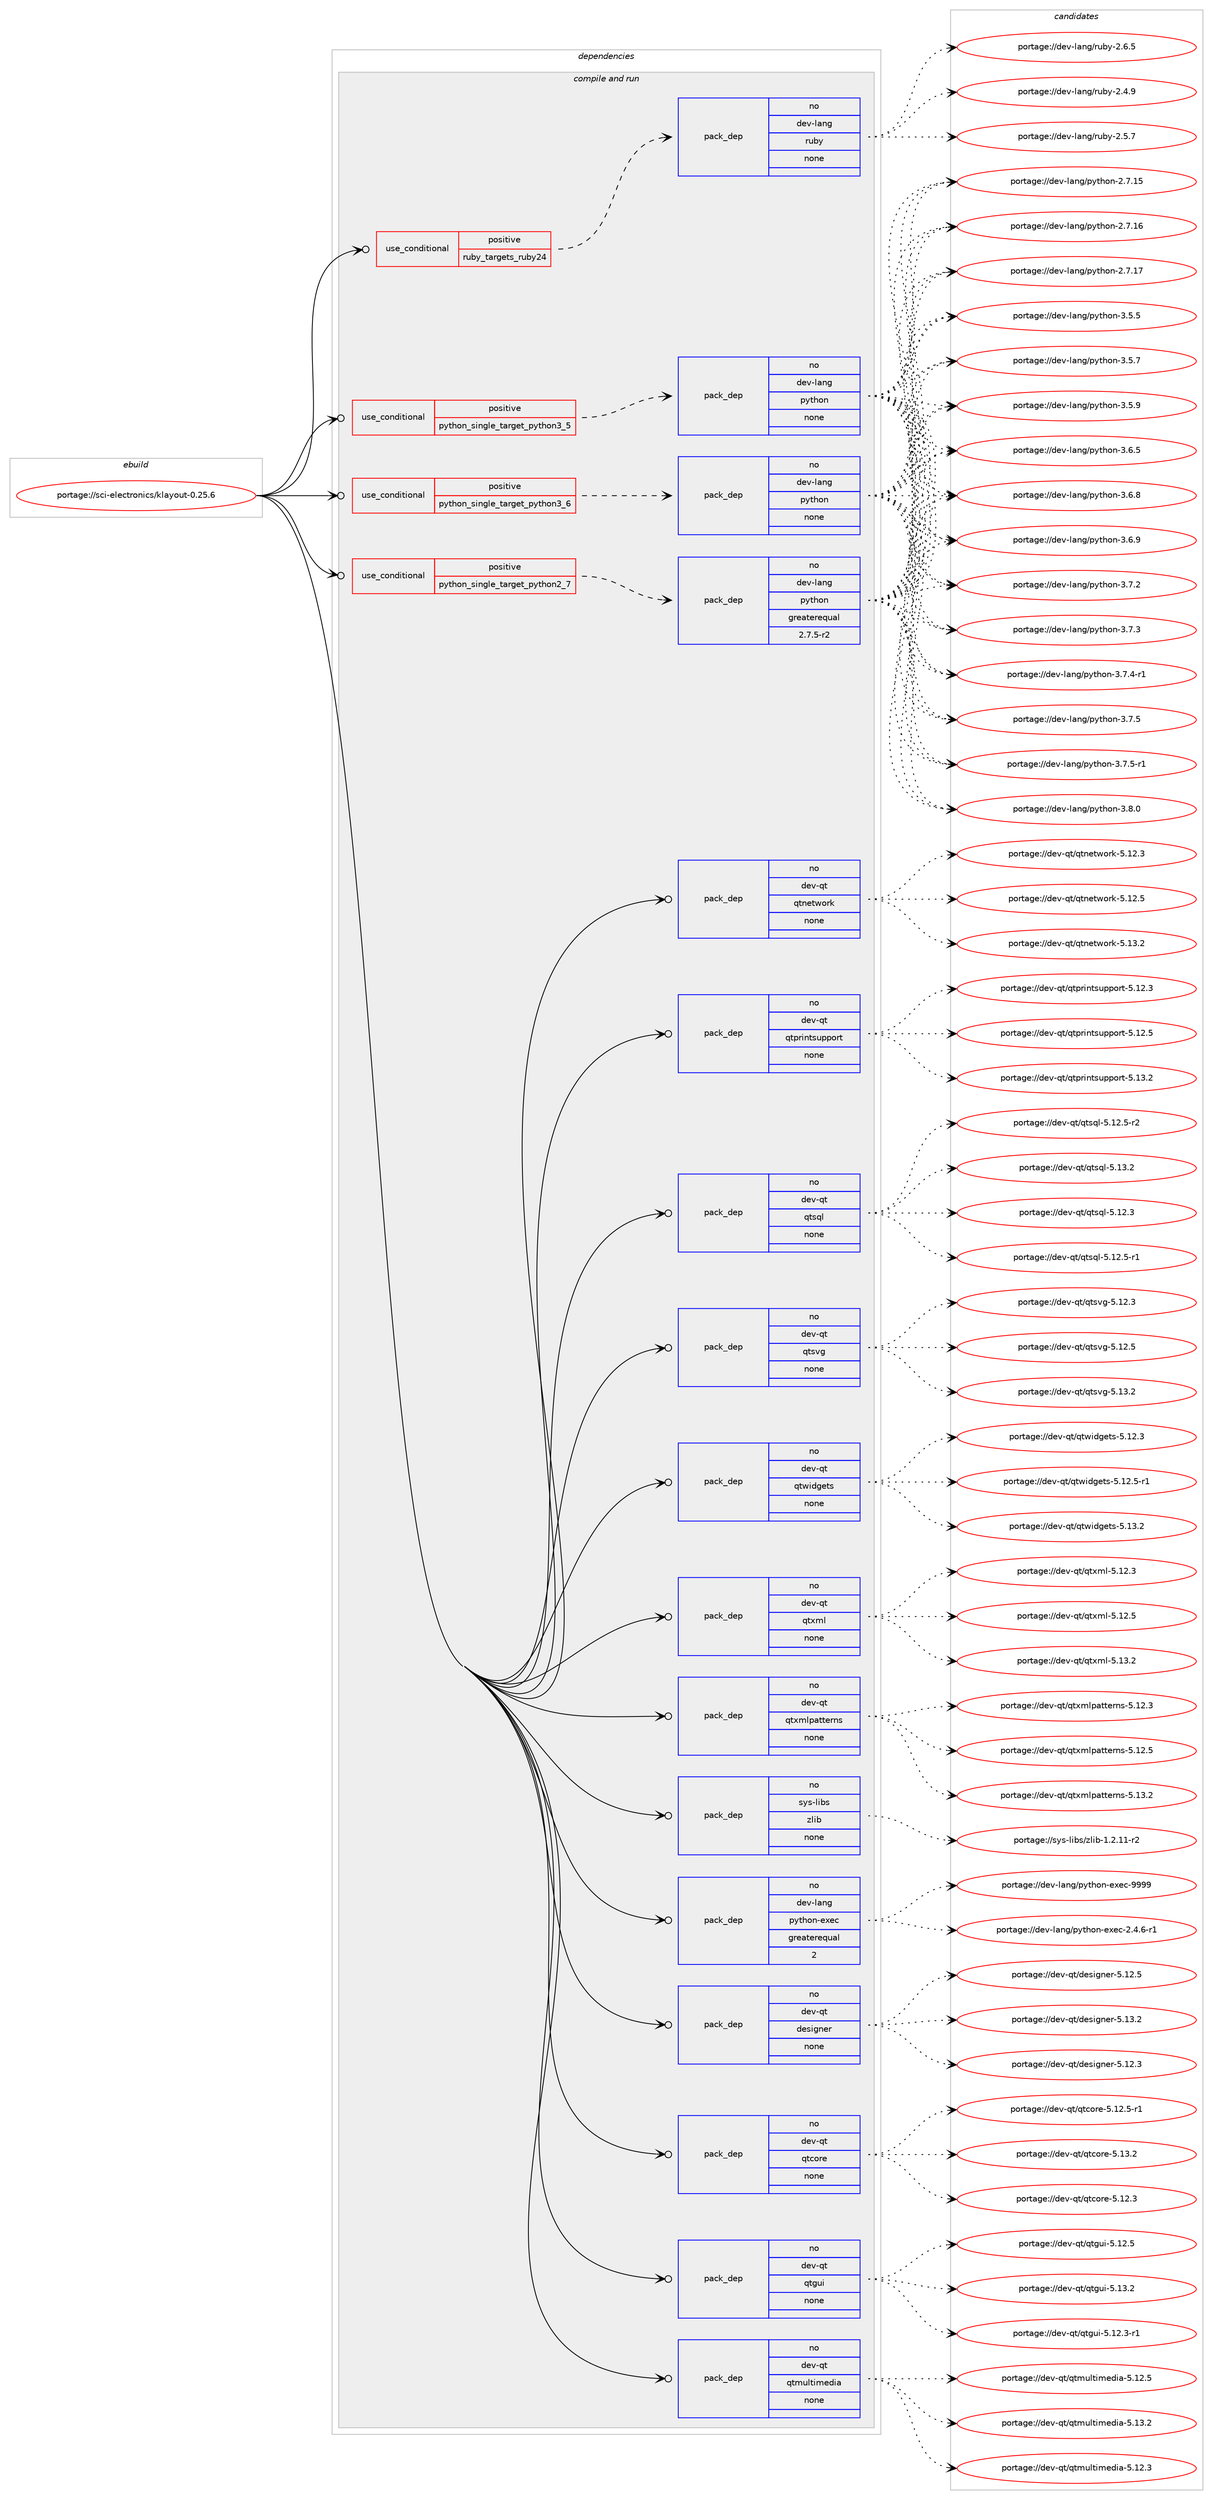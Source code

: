 digraph prolog {

# *************
# Graph options
# *************

newrank=true;
concentrate=true;
compound=true;
graph [rankdir=LR,fontname=Helvetica,fontsize=10,ranksep=1.5];#, ranksep=2.5, nodesep=0.2];
edge  [arrowhead=vee];
node  [fontname=Helvetica,fontsize=10];

# **********
# The ebuild
# **********

subgraph cluster_leftcol {
color=gray;
rank=same;
label=<<i>ebuild</i>>;
id [label="portage://sci-electronics/klayout-0.25.6", color=red, width=4, href="../sci-electronics/klayout-0.25.6.svg"];
}

# ****************
# The dependencies
# ****************

subgraph cluster_midcol {
color=gray;
label=<<i>dependencies</i>>;
subgraph cluster_compile {
fillcolor="#eeeeee";
style=filled;
label=<<i>compile</i>>;
}
subgraph cluster_compileandrun {
fillcolor="#eeeeee";
style=filled;
label=<<i>compile and run</i>>;
subgraph cond95672 {
dependency386228 [label=<<TABLE BORDER="0" CELLBORDER="1" CELLSPACING="0" CELLPADDING="4"><TR><TD ROWSPAN="3" CELLPADDING="10">use_conditional</TD></TR><TR><TD>positive</TD></TR><TR><TD>python_single_target_python2_7</TD></TR></TABLE>>, shape=none, color=red];
subgraph pack284013 {
dependency386229 [label=<<TABLE BORDER="0" CELLBORDER="1" CELLSPACING="0" CELLPADDING="4" WIDTH="220"><TR><TD ROWSPAN="6" CELLPADDING="30">pack_dep</TD></TR><TR><TD WIDTH="110">no</TD></TR><TR><TD>dev-lang</TD></TR><TR><TD>python</TD></TR><TR><TD>greaterequal</TD></TR><TR><TD>2.7.5-r2</TD></TR></TABLE>>, shape=none, color=blue];
}
dependency386228:e -> dependency386229:w [weight=20,style="dashed",arrowhead="vee"];
}
id:e -> dependency386228:w [weight=20,style="solid",arrowhead="odotvee"];
subgraph cond95673 {
dependency386230 [label=<<TABLE BORDER="0" CELLBORDER="1" CELLSPACING="0" CELLPADDING="4"><TR><TD ROWSPAN="3" CELLPADDING="10">use_conditional</TD></TR><TR><TD>positive</TD></TR><TR><TD>python_single_target_python3_5</TD></TR></TABLE>>, shape=none, color=red];
subgraph pack284014 {
dependency386231 [label=<<TABLE BORDER="0" CELLBORDER="1" CELLSPACING="0" CELLPADDING="4" WIDTH="220"><TR><TD ROWSPAN="6" CELLPADDING="30">pack_dep</TD></TR><TR><TD WIDTH="110">no</TD></TR><TR><TD>dev-lang</TD></TR><TR><TD>python</TD></TR><TR><TD>none</TD></TR><TR><TD></TD></TR></TABLE>>, shape=none, color=blue];
}
dependency386230:e -> dependency386231:w [weight=20,style="dashed",arrowhead="vee"];
}
id:e -> dependency386230:w [weight=20,style="solid",arrowhead="odotvee"];
subgraph cond95674 {
dependency386232 [label=<<TABLE BORDER="0" CELLBORDER="1" CELLSPACING="0" CELLPADDING="4"><TR><TD ROWSPAN="3" CELLPADDING="10">use_conditional</TD></TR><TR><TD>positive</TD></TR><TR><TD>python_single_target_python3_6</TD></TR></TABLE>>, shape=none, color=red];
subgraph pack284015 {
dependency386233 [label=<<TABLE BORDER="0" CELLBORDER="1" CELLSPACING="0" CELLPADDING="4" WIDTH="220"><TR><TD ROWSPAN="6" CELLPADDING="30">pack_dep</TD></TR><TR><TD WIDTH="110">no</TD></TR><TR><TD>dev-lang</TD></TR><TR><TD>python</TD></TR><TR><TD>none</TD></TR><TR><TD></TD></TR></TABLE>>, shape=none, color=blue];
}
dependency386232:e -> dependency386233:w [weight=20,style="dashed",arrowhead="vee"];
}
id:e -> dependency386232:w [weight=20,style="solid",arrowhead="odotvee"];
subgraph cond95675 {
dependency386234 [label=<<TABLE BORDER="0" CELLBORDER="1" CELLSPACING="0" CELLPADDING="4"><TR><TD ROWSPAN="3" CELLPADDING="10">use_conditional</TD></TR><TR><TD>positive</TD></TR><TR><TD>ruby_targets_ruby24</TD></TR></TABLE>>, shape=none, color=red];
subgraph pack284016 {
dependency386235 [label=<<TABLE BORDER="0" CELLBORDER="1" CELLSPACING="0" CELLPADDING="4" WIDTH="220"><TR><TD ROWSPAN="6" CELLPADDING="30">pack_dep</TD></TR><TR><TD WIDTH="110">no</TD></TR><TR><TD>dev-lang</TD></TR><TR><TD>ruby</TD></TR><TR><TD>none</TD></TR><TR><TD></TD></TR></TABLE>>, shape=none, color=blue];
}
dependency386234:e -> dependency386235:w [weight=20,style="dashed",arrowhead="vee"];
}
id:e -> dependency386234:w [weight=20,style="solid",arrowhead="odotvee"];
subgraph pack284017 {
dependency386236 [label=<<TABLE BORDER="0" CELLBORDER="1" CELLSPACING="0" CELLPADDING="4" WIDTH="220"><TR><TD ROWSPAN="6" CELLPADDING="30">pack_dep</TD></TR><TR><TD WIDTH="110">no</TD></TR><TR><TD>dev-lang</TD></TR><TR><TD>python-exec</TD></TR><TR><TD>greaterequal</TD></TR><TR><TD>2</TD></TR></TABLE>>, shape=none, color=blue];
}
id:e -> dependency386236:w [weight=20,style="solid",arrowhead="odotvee"];
subgraph pack284018 {
dependency386237 [label=<<TABLE BORDER="0" CELLBORDER="1" CELLSPACING="0" CELLPADDING="4" WIDTH="220"><TR><TD ROWSPAN="6" CELLPADDING="30">pack_dep</TD></TR><TR><TD WIDTH="110">no</TD></TR><TR><TD>dev-qt</TD></TR><TR><TD>designer</TD></TR><TR><TD>none</TD></TR><TR><TD></TD></TR></TABLE>>, shape=none, color=blue];
}
id:e -> dependency386237:w [weight=20,style="solid",arrowhead="odotvee"];
subgraph pack284019 {
dependency386238 [label=<<TABLE BORDER="0" CELLBORDER="1" CELLSPACING="0" CELLPADDING="4" WIDTH="220"><TR><TD ROWSPAN="6" CELLPADDING="30">pack_dep</TD></TR><TR><TD WIDTH="110">no</TD></TR><TR><TD>dev-qt</TD></TR><TR><TD>qtcore</TD></TR><TR><TD>none</TD></TR><TR><TD></TD></TR></TABLE>>, shape=none, color=blue];
}
id:e -> dependency386238:w [weight=20,style="solid",arrowhead="odotvee"];
subgraph pack284020 {
dependency386239 [label=<<TABLE BORDER="0" CELLBORDER="1" CELLSPACING="0" CELLPADDING="4" WIDTH="220"><TR><TD ROWSPAN="6" CELLPADDING="30">pack_dep</TD></TR><TR><TD WIDTH="110">no</TD></TR><TR><TD>dev-qt</TD></TR><TR><TD>qtgui</TD></TR><TR><TD>none</TD></TR><TR><TD></TD></TR></TABLE>>, shape=none, color=blue];
}
id:e -> dependency386239:w [weight=20,style="solid",arrowhead="odotvee"];
subgraph pack284021 {
dependency386240 [label=<<TABLE BORDER="0" CELLBORDER="1" CELLSPACING="0" CELLPADDING="4" WIDTH="220"><TR><TD ROWSPAN="6" CELLPADDING="30">pack_dep</TD></TR><TR><TD WIDTH="110">no</TD></TR><TR><TD>dev-qt</TD></TR><TR><TD>qtmultimedia</TD></TR><TR><TD>none</TD></TR><TR><TD></TD></TR></TABLE>>, shape=none, color=blue];
}
id:e -> dependency386240:w [weight=20,style="solid",arrowhead="odotvee"];
subgraph pack284022 {
dependency386241 [label=<<TABLE BORDER="0" CELLBORDER="1" CELLSPACING="0" CELLPADDING="4" WIDTH="220"><TR><TD ROWSPAN="6" CELLPADDING="30">pack_dep</TD></TR><TR><TD WIDTH="110">no</TD></TR><TR><TD>dev-qt</TD></TR><TR><TD>qtnetwork</TD></TR><TR><TD>none</TD></TR><TR><TD></TD></TR></TABLE>>, shape=none, color=blue];
}
id:e -> dependency386241:w [weight=20,style="solid",arrowhead="odotvee"];
subgraph pack284023 {
dependency386242 [label=<<TABLE BORDER="0" CELLBORDER="1" CELLSPACING="0" CELLPADDING="4" WIDTH="220"><TR><TD ROWSPAN="6" CELLPADDING="30">pack_dep</TD></TR><TR><TD WIDTH="110">no</TD></TR><TR><TD>dev-qt</TD></TR><TR><TD>qtprintsupport</TD></TR><TR><TD>none</TD></TR><TR><TD></TD></TR></TABLE>>, shape=none, color=blue];
}
id:e -> dependency386242:w [weight=20,style="solid",arrowhead="odotvee"];
subgraph pack284024 {
dependency386243 [label=<<TABLE BORDER="0" CELLBORDER="1" CELLSPACING="0" CELLPADDING="4" WIDTH="220"><TR><TD ROWSPAN="6" CELLPADDING="30">pack_dep</TD></TR><TR><TD WIDTH="110">no</TD></TR><TR><TD>dev-qt</TD></TR><TR><TD>qtsql</TD></TR><TR><TD>none</TD></TR><TR><TD></TD></TR></TABLE>>, shape=none, color=blue];
}
id:e -> dependency386243:w [weight=20,style="solid",arrowhead="odotvee"];
subgraph pack284025 {
dependency386244 [label=<<TABLE BORDER="0" CELLBORDER="1" CELLSPACING="0" CELLPADDING="4" WIDTH="220"><TR><TD ROWSPAN="6" CELLPADDING="30">pack_dep</TD></TR><TR><TD WIDTH="110">no</TD></TR><TR><TD>dev-qt</TD></TR><TR><TD>qtsvg</TD></TR><TR><TD>none</TD></TR><TR><TD></TD></TR></TABLE>>, shape=none, color=blue];
}
id:e -> dependency386244:w [weight=20,style="solid",arrowhead="odotvee"];
subgraph pack284026 {
dependency386245 [label=<<TABLE BORDER="0" CELLBORDER="1" CELLSPACING="0" CELLPADDING="4" WIDTH="220"><TR><TD ROWSPAN="6" CELLPADDING="30">pack_dep</TD></TR><TR><TD WIDTH="110">no</TD></TR><TR><TD>dev-qt</TD></TR><TR><TD>qtwidgets</TD></TR><TR><TD>none</TD></TR><TR><TD></TD></TR></TABLE>>, shape=none, color=blue];
}
id:e -> dependency386245:w [weight=20,style="solid",arrowhead="odotvee"];
subgraph pack284027 {
dependency386246 [label=<<TABLE BORDER="0" CELLBORDER="1" CELLSPACING="0" CELLPADDING="4" WIDTH="220"><TR><TD ROWSPAN="6" CELLPADDING="30">pack_dep</TD></TR><TR><TD WIDTH="110">no</TD></TR><TR><TD>dev-qt</TD></TR><TR><TD>qtxml</TD></TR><TR><TD>none</TD></TR><TR><TD></TD></TR></TABLE>>, shape=none, color=blue];
}
id:e -> dependency386246:w [weight=20,style="solid",arrowhead="odotvee"];
subgraph pack284028 {
dependency386247 [label=<<TABLE BORDER="0" CELLBORDER="1" CELLSPACING="0" CELLPADDING="4" WIDTH="220"><TR><TD ROWSPAN="6" CELLPADDING="30">pack_dep</TD></TR><TR><TD WIDTH="110">no</TD></TR><TR><TD>dev-qt</TD></TR><TR><TD>qtxmlpatterns</TD></TR><TR><TD>none</TD></TR><TR><TD></TD></TR></TABLE>>, shape=none, color=blue];
}
id:e -> dependency386247:w [weight=20,style="solid",arrowhead="odotvee"];
subgraph pack284029 {
dependency386248 [label=<<TABLE BORDER="0" CELLBORDER="1" CELLSPACING="0" CELLPADDING="4" WIDTH="220"><TR><TD ROWSPAN="6" CELLPADDING="30">pack_dep</TD></TR><TR><TD WIDTH="110">no</TD></TR><TR><TD>sys-libs</TD></TR><TR><TD>zlib</TD></TR><TR><TD>none</TD></TR><TR><TD></TD></TR></TABLE>>, shape=none, color=blue];
}
id:e -> dependency386248:w [weight=20,style="solid",arrowhead="odotvee"];
}
subgraph cluster_run {
fillcolor="#eeeeee";
style=filled;
label=<<i>run</i>>;
}
}

# **************
# The candidates
# **************

subgraph cluster_choices {
rank=same;
color=gray;
label=<<i>candidates</i>>;

subgraph choice284013 {
color=black;
nodesep=1;
choiceportage10010111845108971101034711212111610411111045504655464953 [label="portage://dev-lang/python-2.7.15", color=red, width=4,href="../dev-lang/python-2.7.15.svg"];
choiceportage10010111845108971101034711212111610411111045504655464954 [label="portage://dev-lang/python-2.7.16", color=red, width=4,href="../dev-lang/python-2.7.16.svg"];
choiceportage10010111845108971101034711212111610411111045504655464955 [label="portage://dev-lang/python-2.7.17", color=red, width=4,href="../dev-lang/python-2.7.17.svg"];
choiceportage100101118451089711010347112121116104111110455146534653 [label="portage://dev-lang/python-3.5.5", color=red, width=4,href="../dev-lang/python-3.5.5.svg"];
choiceportage100101118451089711010347112121116104111110455146534655 [label="portage://dev-lang/python-3.5.7", color=red, width=4,href="../dev-lang/python-3.5.7.svg"];
choiceportage100101118451089711010347112121116104111110455146534657 [label="portage://dev-lang/python-3.5.9", color=red, width=4,href="../dev-lang/python-3.5.9.svg"];
choiceportage100101118451089711010347112121116104111110455146544653 [label="portage://dev-lang/python-3.6.5", color=red, width=4,href="../dev-lang/python-3.6.5.svg"];
choiceportage100101118451089711010347112121116104111110455146544656 [label="portage://dev-lang/python-3.6.8", color=red, width=4,href="../dev-lang/python-3.6.8.svg"];
choiceportage100101118451089711010347112121116104111110455146544657 [label="portage://dev-lang/python-3.6.9", color=red, width=4,href="../dev-lang/python-3.6.9.svg"];
choiceportage100101118451089711010347112121116104111110455146554650 [label="portage://dev-lang/python-3.7.2", color=red, width=4,href="../dev-lang/python-3.7.2.svg"];
choiceportage100101118451089711010347112121116104111110455146554651 [label="portage://dev-lang/python-3.7.3", color=red, width=4,href="../dev-lang/python-3.7.3.svg"];
choiceportage1001011184510897110103471121211161041111104551465546524511449 [label="portage://dev-lang/python-3.7.4-r1", color=red, width=4,href="../dev-lang/python-3.7.4-r1.svg"];
choiceportage100101118451089711010347112121116104111110455146554653 [label="portage://dev-lang/python-3.7.5", color=red, width=4,href="../dev-lang/python-3.7.5.svg"];
choiceportage1001011184510897110103471121211161041111104551465546534511449 [label="portage://dev-lang/python-3.7.5-r1", color=red, width=4,href="../dev-lang/python-3.7.5-r1.svg"];
choiceportage100101118451089711010347112121116104111110455146564648 [label="portage://dev-lang/python-3.8.0", color=red, width=4,href="../dev-lang/python-3.8.0.svg"];
dependency386229:e -> choiceportage10010111845108971101034711212111610411111045504655464953:w [style=dotted,weight="100"];
dependency386229:e -> choiceportage10010111845108971101034711212111610411111045504655464954:w [style=dotted,weight="100"];
dependency386229:e -> choiceportage10010111845108971101034711212111610411111045504655464955:w [style=dotted,weight="100"];
dependency386229:e -> choiceportage100101118451089711010347112121116104111110455146534653:w [style=dotted,weight="100"];
dependency386229:e -> choiceportage100101118451089711010347112121116104111110455146534655:w [style=dotted,weight="100"];
dependency386229:e -> choiceportage100101118451089711010347112121116104111110455146534657:w [style=dotted,weight="100"];
dependency386229:e -> choiceportage100101118451089711010347112121116104111110455146544653:w [style=dotted,weight="100"];
dependency386229:e -> choiceportage100101118451089711010347112121116104111110455146544656:w [style=dotted,weight="100"];
dependency386229:e -> choiceportage100101118451089711010347112121116104111110455146544657:w [style=dotted,weight="100"];
dependency386229:e -> choiceportage100101118451089711010347112121116104111110455146554650:w [style=dotted,weight="100"];
dependency386229:e -> choiceportage100101118451089711010347112121116104111110455146554651:w [style=dotted,weight="100"];
dependency386229:e -> choiceportage1001011184510897110103471121211161041111104551465546524511449:w [style=dotted,weight="100"];
dependency386229:e -> choiceportage100101118451089711010347112121116104111110455146554653:w [style=dotted,weight="100"];
dependency386229:e -> choiceportage1001011184510897110103471121211161041111104551465546534511449:w [style=dotted,weight="100"];
dependency386229:e -> choiceportage100101118451089711010347112121116104111110455146564648:w [style=dotted,weight="100"];
}
subgraph choice284014 {
color=black;
nodesep=1;
choiceportage10010111845108971101034711212111610411111045504655464953 [label="portage://dev-lang/python-2.7.15", color=red, width=4,href="../dev-lang/python-2.7.15.svg"];
choiceportage10010111845108971101034711212111610411111045504655464954 [label="portage://dev-lang/python-2.7.16", color=red, width=4,href="../dev-lang/python-2.7.16.svg"];
choiceportage10010111845108971101034711212111610411111045504655464955 [label="portage://dev-lang/python-2.7.17", color=red, width=4,href="../dev-lang/python-2.7.17.svg"];
choiceportage100101118451089711010347112121116104111110455146534653 [label="portage://dev-lang/python-3.5.5", color=red, width=4,href="../dev-lang/python-3.5.5.svg"];
choiceportage100101118451089711010347112121116104111110455146534655 [label="portage://dev-lang/python-3.5.7", color=red, width=4,href="../dev-lang/python-3.5.7.svg"];
choiceportage100101118451089711010347112121116104111110455146534657 [label="portage://dev-lang/python-3.5.9", color=red, width=4,href="../dev-lang/python-3.5.9.svg"];
choiceportage100101118451089711010347112121116104111110455146544653 [label="portage://dev-lang/python-3.6.5", color=red, width=4,href="../dev-lang/python-3.6.5.svg"];
choiceportage100101118451089711010347112121116104111110455146544656 [label="portage://dev-lang/python-3.6.8", color=red, width=4,href="../dev-lang/python-3.6.8.svg"];
choiceportage100101118451089711010347112121116104111110455146544657 [label="portage://dev-lang/python-3.6.9", color=red, width=4,href="../dev-lang/python-3.6.9.svg"];
choiceportage100101118451089711010347112121116104111110455146554650 [label="portage://dev-lang/python-3.7.2", color=red, width=4,href="../dev-lang/python-3.7.2.svg"];
choiceportage100101118451089711010347112121116104111110455146554651 [label="portage://dev-lang/python-3.7.3", color=red, width=4,href="../dev-lang/python-3.7.3.svg"];
choiceportage1001011184510897110103471121211161041111104551465546524511449 [label="portage://dev-lang/python-3.7.4-r1", color=red, width=4,href="../dev-lang/python-3.7.4-r1.svg"];
choiceportage100101118451089711010347112121116104111110455146554653 [label="portage://dev-lang/python-3.7.5", color=red, width=4,href="../dev-lang/python-3.7.5.svg"];
choiceportage1001011184510897110103471121211161041111104551465546534511449 [label="portage://dev-lang/python-3.7.5-r1", color=red, width=4,href="../dev-lang/python-3.7.5-r1.svg"];
choiceportage100101118451089711010347112121116104111110455146564648 [label="portage://dev-lang/python-3.8.0", color=red, width=4,href="../dev-lang/python-3.8.0.svg"];
dependency386231:e -> choiceportage10010111845108971101034711212111610411111045504655464953:w [style=dotted,weight="100"];
dependency386231:e -> choiceportage10010111845108971101034711212111610411111045504655464954:w [style=dotted,weight="100"];
dependency386231:e -> choiceportage10010111845108971101034711212111610411111045504655464955:w [style=dotted,weight="100"];
dependency386231:e -> choiceportage100101118451089711010347112121116104111110455146534653:w [style=dotted,weight="100"];
dependency386231:e -> choiceportage100101118451089711010347112121116104111110455146534655:w [style=dotted,weight="100"];
dependency386231:e -> choiceportage100101118451089711010347112121116104111110455146534657:w [style=dotted,weight="100"];
dependency386231:e -> choiceportage100101118451089711010347112121116104111110455146544653:w [style=dotted,weight="100"];
dependency386231:e -> choiceportage100101118451089711010347112121116104111110455146544656:w [style=dotted,weight="100"];
dependency386231:e -> choiceportage100101118451089711010347112121116104111110455146544657:w [style=dotted,weight="100"];
dependency386231:e -> choiceportage100101118451089711010347112121116104111110455146554650:w [style=dotted,weight="100"];
dependency386231:e -> choiceportage100101118451089711010347112121116104111110455146554651:w [style=dotted,weight="100"];
dependency386231:e -> choiceportage1001011184510897110103471121211161041111104551465546524511449:w [style=dotted,weight="100"];
dependency386231:e -> choiceportage100101118451089711010347112121116104111110455146554653:w [style=dotted,weight="100"];
dependency386231:e -> choiceportage1001011184510897110103471121211161041111104551465546534511449:w [style=dotted,weight="100"];
dependency386231:e -> choiceportage100101118451089711010347112121116104111110455146564648:w [style=dotted,weight="100"];
}
subgraph choice284015 {
color=black;
nodesep=1;
choiceportage10010111845108971101034711212111610411111045504655464953 [label="portage://dev-lang/python-2.7.15", color=red, width=4,href="../dev-lang/python-2.7.15.svg"];
choiceportage10010111845108971101034711212111610411111045504655464954 [label="portage://dev-lang/python-2.7.16", color=red, width=4,href="../dev-lang/python-2.7.16.svg"];
choiceportage10010111845108971101034711212111610411111045504655464955 [label="portage://dev-lang/python-2.7.17", color=red, width=4,href="../dev-lang/python-2.7.17.svg"];
choiceportage100101118451089711010347112121116104111110455146534653 [label="portage://dev-lang/python-3.5.5", color=red, width=4,href="../dev-lang/python-3.5.5.svg"];
choiceportage100101118451089711010347112121116104111110455146534655 [label="portage://dev-lang/python-3.5.7", color=red, width=4,href="../dev-lang/python-3.5.7.svg"];
choiceportage100101118451089711010347112121116104111110455146534657 [label="portage://dev-lang/python-3.5.9", color=red, width=4,href="../dev-lang/python-3.5.9.svg"];
choiceportage100101118451089711010347112121116104111110455146544653 [label="portage://dev-lang/python-3.6.5", color=red, width=4,href="../dev-lang/python-3.6.5.svg"];
choiceportage100101118451089711010347112121116104111110455146544656 [label="portage://dev-lang/python-3.6.8", color=red, width=4,href="../dev-lang/python-3.6.8.svg"];
choiceportage100101118451089711010347112121116104111110455146544657 [label="portage://dev-lang/python-3.6.9", color=red, width=4,href="../dev-lang/python-3.6.9.svg"];
choiceportage100101118451089711010347112121116104111110455146554650 [label="portage://dev-lang/python-3.7.2", color=red, width=4,href="../dev-lang/python-3.7.2.svg"];
choiceportage100101118451089711010347112121116104111110455146554651 [label="portage://dev-lang/python-3.7.3", color=red, width=4,href="../dev-lang/python-3.7.3.svg"];
choiceportage1001011184510897110103471121211161041111104551465546524511449 [label="portage://dev-lang/python-3.7.4-r1", color=red, width=4,href="../dev-lang/python-3.7.4-r1.svg"];
choiceportage100101118451089711010347112121116104111110455146554653 [label="portage://dev-lang/python-3.7.5", color=red, width=4,href="../dev-lang/python-3.7.5.svg"];
choiceportage1001011184510897110103471121211161041111104551465546534511449 [label="portage://dev-lang/python-3.7.5-r1", color=red, width=4,href="../dev-lang/python-3.7.5-r1.svg"];
choiceportage100101118451089711010347112121116104111110455146564648 [label="portage://dev-lang/python-3.8.0", color=red, width=4,href="../dev-lang/python-3.8.0.svg"];
dependency386233:e -> choiceportage10010111845108971101034711212111610411111045504655464953:w [style=dotted,weight="100"];
dependency386233:e -> choiceportage10010111845108971101034711212111610411111045504655464954:w [style=dotted,weight="100"];
dependency386233:e -> choiceportage10010111845108971101034711212111610411111045504655464955:w [style=dotted,weight="100"];
dependency386233:e -> choiceportage100101118451089711010347112121116104111110455146534653:w [style=dotted,weight="100"];
dependency386233:e -> choiceportage100101118451089711010347112121116104111110455146534655:w [style=dotted,weight="100"];
dependency386233:e -> choiceportage100101118451089711010347112121116104111110455146534657:w [style=dotted,weight="100"];
dependency386233:e -> choiceportage100101118451089711010347112121116104111110455146544653:w [style=dotted,weight="100"];
dependency386233:e -> choiceportage100101118451089711010347112121116104111110455146544656:w [style=dotted,weight="100"];
dependency386233:e -> choiceportage100101118451089711010347112121116104111110455146544657:w [style=dotted,weight="100"];
dependency386233:e -> choiceportage100101118451089711010347112121116104111110455146554650:w [style=dotted,weight="100"];
dependency386233:e -> choiceportage100101118451089711010347112121116104111110455146554651:w [style=dotted,weight="100"];
dependency386233:e -> choiceportage1001011184510897110103471121211161041111104551465546524511449:w [style=dotted,weight="100"];
dependency386233:e -> choiceportage100101118451089711010347112121116104111110455146554653:w [style=dotted,weight="100"];
dependency386233:e -> choiceportage1001011184510897110103471121211161041111104551465546534511449:w [style=dotted,weight="100"];
dependency386233:e -> choiceportage100101118451089711010347112121116104111110455146564648:w [style=dotted,weight="100"];
}
subgraph choice284016 {
color=black;
nodesep=1;
choiceportage10010111845108971101034711411798121455046524657 [label="portage://dev-lang/ruby-2.4.9", color=red, width=4,href="../dev-lang/ruby-2.4.9.svg"];
choiceportage10010111845108971101034711411798121455046534655 [label="portage://dev-lang/ruby-2.5.7", color=red, width=4,href="../dev-lang/ruby-2.5.7.svg"];
choiceportage10010111845108971101034711411798121455046544653 [label="portage://dev-lang/ruby-2.6.5", color=red, width=4,href="../dev-lang/ruby-2.6.5.svg"];
dependency386235:e -> choiceportage10010111845108971101034711411798121455046524657:w [style=dotted,weight="100"];
dependency386235:e -> choiceportage10010111845108971101034711411798121455046534655:w [style=dotted,weight="100"];
dependency386235:e -> choiceportage10010111845108971101034711411798121455046544653:w [style=dotted,weight="100"];
}
subgraph choice284017 {
color=black;
nodesep=1;
choiceportage10010111845108971101034711212111610411111045101120101994550465246544511449 [label="portage://dev-lang/python-exec-2.4.6-r1", color=red, width=4,href="../dev-lang/python-exec-2.4.6-r1.svg"];
choiceportage10010111845108971101034711212111610411111045101120101994557575757 [label="portage://dev-lang/python-exec-9999", color=red, width=4,href="../dev-lang/python-exec-9999.svg"];
dependency386236:e -> choiceportage10010111845108971101034711212111610411111045101120101994550465246544511449:w [style=dotted,weight="100"];
dependency386236:e -> choiceportage10010111845108971101034711212111610411111045101120101994557575757:w [style=dotted,weight="100"];
}
subgraph choice284018 {
color=black;
nodesep=1;
choiceportage100101118451131164710010111510510311010111445534649504651 [label="portage://dev-qt/designer-5.12.3", color=red, width=4,href="../dev-qt/designer-5.12.3.svg"];
choiceportage100101118451131164710010111510510311010111445534649504653 [label="portage://dev-qt/designer-5.12.5", color=red, width=4,href="../dev-qt/designer-5.12.5.svg"];
choiceportage100101118451131164710010111510510311010111445534649514650 [label="portage://dev-qt/designer-5.13.2", color=red, width=4,href="../dev-qt/designer-5.13.2.svg"];
dependency386237:e -> choiceportage100101118451131164710010111510510311010111445534649504651:w [style=dotted,weight="100"];
dependency386237:e -> choiceportage100101118451131164710010111510510311010111445534649504653:w [style=dotted,weight="100"];
dependency386237:e -> choiceportage100101118451131164710010111510510311010111445534649514650:w [style=dotted,weight="100"];
}
subgraph choice284019 {
color=black;
nodesep=1;
choiceportage10010111845113116471131169911111410145534649504651 [label="portage://dev-qt/qtcore-5.12.3", color=red, width=4,href="../dev-qt/qtcore-5.12.3.svg"];
choiceportage100101118451131164711311699111114101455346495046534511449 [label="portage://dev-qt/qtcore-5.12.5-r1", color=red, width=4,href="../dev-qt/qtcore-5.12.5-r1.svg"];
choiceportage10010111845113116471131169911111410145534649514650 [label="portage://dev-qt/qtcore-5.13.2", color=red, width=4,href="../dev-qt/qtcore-5.13.2.svg"];
dependency386238:e -> choiceportage10010111845113116471131169911111410145534649504651:w [style=dotted,weight="100"];
dependency386238:e -> choiceportage100101118451131164711311699111114101455346495046534511449:w [style=dotted,weight="100"];
dependency386238:e -> choiceportage10010111845113116471131169911111410145534649514650:w [style=dotted,weight="100"];
}
subgraph choice284020 {
color=black;
nodesep=1;
choiceportage1001011184511311647113116103117105455346495046514511449 [label="portage://dev-qt/qtgui-5.12.3-r1", color=red, width=4,href="../dev-qt/qtgui-5.12.3-r1.svg"];
choiceportage100101118451131164711311610311710545534649504653 [label="portage://dev-qt/qtgui-5.12.5", color=red, width=4,href="../dev-qt/qtgui-5.12.5.svg"];
choiceportage100101118451131164711311610311710545534649514650 [label="portage://dev-qt/qtgui-5.13.2", color=red, width=4,href="../dev-qt/qtgui-5.13.2.svg"];
dependency386239:e -> choiceportage1001011184511311647113116103117105455346495046514511449:w [style=dotted,weight="100"];
dependency386239:e -> choiceportage100101118451131164711311610311710545534649504653:w [style=dotted,weight="100"];
dependency386239:e -> choiceportage100101118451131164711311610311710545534649514650:w [style=dotted,weight="100"];
}
subgraph choice284021 {
color=black;
nodesep=1;
choiceportage10010111845113116471131161091171081161051091011001059745534649504651 [label="portage://dev-qt/qtmultimedia-5.12.3", color=red, width=4,href="../dev-qt/qtmultimedia-5.12.3.svg"];
choiceportage10010111845113116471131161091171081161051091011001059745534649504653 [label="portage://dev-qt/qtmultimedia-5.12.5", color=red, width=4,href="../dev-qt/qtmultimedia-5.12.5.svg"];
choiceportage10010111845113116471131161091171081161051091011001059745534649514650 [label="portage://dev-qt/qtmultimedia-5.13.2", color=red, width=4,href="../dev-qt/qtmultimedia-5.13.2.svg"];
dependency386240:e -> choiceportage10010111845113116471131161091171081161051091011001059745534649504651:w [style=dotted,weight="100"];
dependency386240:e -> choiceportage10010111845113116471131161091171081161051091011001059745534649504653:w [style=dotted,weight="100"];
dependency386240:e -> choiceportage10010111845113116471131161091171081161051091011001059745534649514650:w [style=dotted,weight="100"];
}
subgraph choice284022 {
color=black;
nodesep=1;
choiceportage100101118451131164711311611010111611911111410745534649504651 [label="portage://dev-qt/qtnetwork-5.12.3", color=red, width=4,href="../dev-qt/qtnetwork-5.12.3.svg"];
choiceportage100101118451131164711311611010111611911111410745534649504653 [label="portage://dev-qt/qtnetwork-5.12.5", color=red, width=4,href="../dev-qt/qtnetwork-5.12.5.svg"];
choiceportage100101118451131164711311611010111611911111410745534649514650 [label="portage://dev-qt/qtnetwork-5.13.2", color=red, width=4,href="../dev-qt/qtnetwork-5.13.2.svg"];
dependency386241:e -> choiceportage100101118451131164711311611010111611911111410745534649504651:w [style=dotted,weight="100"];
dependency386241:e -> choiceportage100101118451131164711311611010111611911111410745534649504653:w [style=dotted,weight="100"];
dependency386241:e -> choiceportage100101118451131164711311611010111611911111410745534649514650:w [style=dotted,weight="100"];
}
subgraph choice284023 {
color=black;
nodesep=1;
choiceportage100101118451131164711311611211410511011611511711211211111411645534649504651 [label="portage://dev-qt/qtprintsupport-5.12.3", color=red, width=4,href="../dev-qt/qtprintsupport-5.12.3.svg"];
choiceportage100101118451131164711311611211410511011611511711211211111411645534649504653 [label="portage://dev-qt/qtprintsupport-5.12.5", color=red, width=4,href="../dev-qt/qtprintsupport-5.12.5.svg"];
choiceportage100101118451131164711311611211410511011611511711211211111411645534649514650 [label="portage://dev-qt/qtprintsupport-5.13.2", color=red, width=4,href="../dev-qt/qtprintsupport-5.13.2.svg"];
dependency386242:e -> choiceportage100101118451131164711311611211410511011611511711211211111411645534649504651:w [style=dotted,weight="100"];
dependency386242:e -> choiceportage100101118451131164711311611211410511011611511711211211111411645534649504653:w [style=dotted,weight="100"];
dependency386242:e -> choiceportage100101118451131164711311611211410511011611511711211211111411645534649514650:w [style=dotted,weight="100"];
}
subgraph choice284024 {
color=black;
nodesep=1;
choiceportage100101118451131164711311611511310845534649504651 [label="portage://dev-qt/qtsql-5.12.3", color=red, width=4,href="../dev-qt/qtsql-5.12.3.svg"];
choiceportage1001011184511311647113116115113108455346495046534511449 [label="portage://dev-qt/qtsql-5.12.5-r1", color=red, width=4,href="../dev-qt/qtsql-5.12.5-r1.svg"];
choiceportage1001011184511311647113116115113108455346495046534511450 [label="portage://dev-qt/qtsql-5.12.5-r2", color=red, width=4,href="../dev-qt/qtsql-5.12.5-r2.svg"];
choiceportage100101118451131164711311611511310845534649514650 [label="portage://dev-qt/qtsql-5.13.2", color=red, width=4,href="../dev-qt/qtsql-5.13.2.svg"];
dependency386243:e -> choiceportage100101118451131164711311611511310845534649504651:w [style=dotted,weight="100"];
dependency386243:e -> choiceportage1001011184511311647113116115113108455346495046534511449:w [style=dotted,weight="100"];
dependency386243:e -> choiceportage1001011184511311647113116115113108455346495046534511450:w [style=dotted,weight="100"];
dependency386243:e -> choiceportage100101118451131164711311611511310845534649514650:w [style=dotted,weight="100"];
}
subgraph choice284025 {
color=black;
nodesep=1;
choiceportage100101118451131164711311611511810345534649504651 [label="portage://dev-qt/qtsvg-5.12.3", color=red, width=4,href="../dev-qt/qtsvg-5.12.3.svg"];
choiceportage100101118451131164711311611511810345534649504653 [label="portage://dev-qt/qtsvg-5.12.5", color=red, width=4,href="../dev-qt/qtsvg-5.12.5.svg"];
choiceportage100101118451131164711311611511810345534649514650 [label="portage://dev-qt/qtsvg-5.13.2", color=red, width=4,href="../dev-qt/qtsvg-5.13.2.svg"];
dependency386244:e -> choiceportage100101118451131164711311611511810345534649504651:w [style=dotted,weight="100"];
dependency386244:e -> choiceportage100101118451131164711311611511810345534649504653:w [style=dotted,weight="100"];
dependency386244:e -> choiceportage100101118451131164711311611511810345534649514650:w [style=dotted,weight="100"];
}
subgraph choice284026 {
color=black;
nodesep=1;
choiceportage100101118451131164711311611910510010310111611545534649504651 [label="portage://dev-qt/qtwidgets-5.12.3", color=red, width=4,href="../dev-qt/qtwidgets-5.12.3.svg"];
choiceportage1001011184511311647113116119105100103101116115455346495046534511449 [label="portage://dev-qt/qtwidgets-5.12.5-r1", color=red, width=4,href="../dev-qt/qtwidgets-5.12.5-r1.svg"];
choiceportage100101118451131164711311611910510010310111611545534649514650 [label="portage://dev-qt/qtwidgets-5.13.2", color=red, width=4,href="../dev-qt/qtwidgets-5.13.2.svg"];
dependency386245:e -> choiceportage100101118451131164711311611910510010310111611545534649504651:w [style=dotted,weight="100"];
dependency386245:e -> choiceportage1001011184511311647113116119105100103101116115455346495046534511449:w [style=dotted,weight="100"];
dependency386245:e -> choiceportage100101118451131164711311611910510010310111611545534649514650:w [style=dotted,weight="100"];
}
subgraph choice284027 {
color=black;
nodesep=1;
choiceportage100101118451131164711311612010910845534649504651 [label="portage://dev-qt/qtxml-5.12.3", color=red, width=4,href="../dev-qt/qtxml-5.12.3.svg"];
choiceportage100101118451131164711311612010910845534649504653 [label="portage://dev-qt/qtxml-5.12.5", color=red, width=4,href="../dev-qt/qtxml-5.12.5.svg"];
choiceportage100101118451131164711311612010910845534649514650 [label="portage://dev-qt/qtxml-5.13.2", color=red, width=4,href="../dev-qt/qtxml-5.13.2.svg"];
dependency386246:e -> choiceportage100101118451131164711311612010910845534649504651:w [style=dotted,weight="100"];
dependency386246:e -> choiceportage100101118451131164711311612010910845534649504653:w [style=dotted,weight="100"];
dependency386246:e -> choiceportage100101118451131164711311612010910845534649514650:w [style=dotted,weight="100"];
}
subgraph choice284028 {
color=black;
nodesep=1;
choiceportage10010111845113116471131161201091081129711611610111411011545534649504651 [label="portage://dev-qt/qtxmlpatterns-5.12.3", color=red, width=4,href="../dev-qt/qtxmlpatterns-5.12.3.svg"];
choiceportage10010111845113116471131161201091081129711611610111411011545534649504653 [label="portage://dev-qt/qtxmlpatterns-5.12.5", color=red, width=4,href="../dev-qt/qtxmlpatterns-5.12.5.svg"];
choiceportage10010111845113116471131161201091081129711611610111411011545534649514650 [label="portage://dev-qt/qtxmlpatterns-5.13.2", color=red, width=4,href="../dev-qt/qtxmlpatterns-5.13.2.svg"];
dependency386247:e -> choiceportage10010111845113116471131161201091081129711611610111411011545534649504651:w [style=dotted,weight="100"];
dependency386247:e -> choiceportage10010111845113116471131161201091081129711611610111411011545534649504653:w [style=dotted,weight="100"];
dependency386247:e -> choiceportage10010111845113116471131161201091081129711611610111411011545534649514650:w [style=dotted,weight="100"];
}
subgraph choice284029 {
color=black;
nodesep=1;
choiceportage11512111545108105981154712210810598454946504649494511450 [label="portage://sys-libs/zlib-1.2.11-r2", color=red, width=4,href="../sys-libs/zlib-1.2.11-r2.svg"];
dependency386248:e -> choiceportage11512111545108105981154712210810598454946504649494511450:w [style=dotted,weight="100"];
}
}

}
